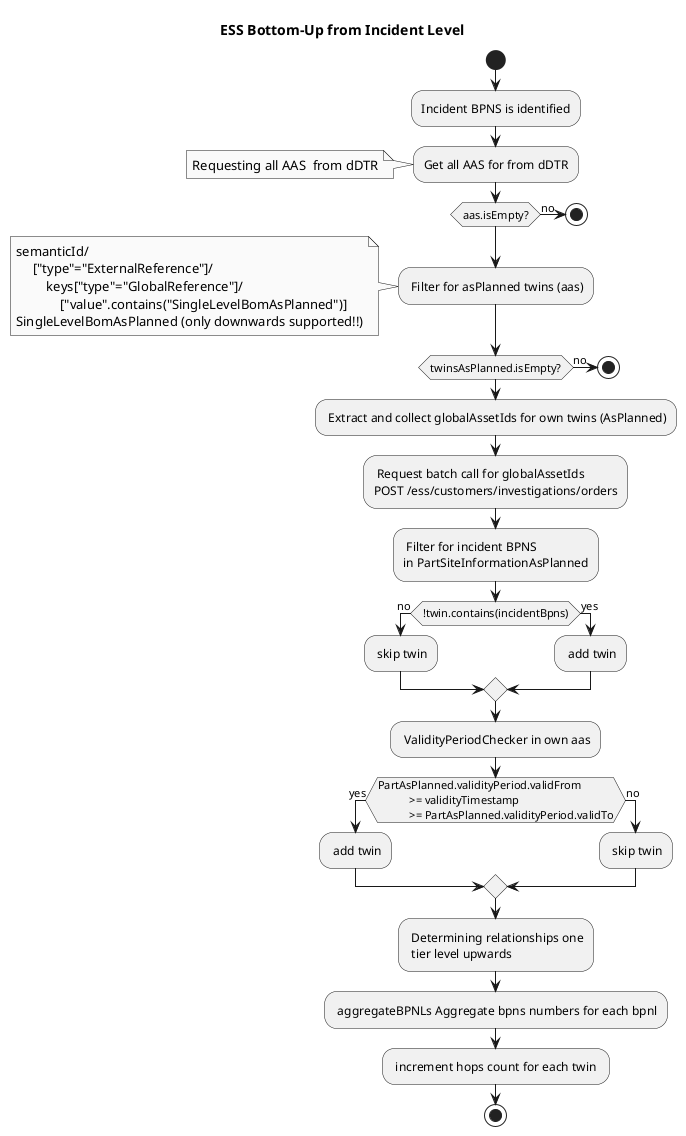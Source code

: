 @startuml
skinparam monochrome true
skinparam shadowing false
skinparam defaultFontName "Architects daughter"
title "ESS Bottom-Up from Incident Level"


| OEM  - IRS Incident Tier Level |
start
:Incident BPNS is identified;
:Get all AAS for from dDTR;
note left
   Requesting all AAS  from dDTR
end note
if(aas.isEmpty?) then (no)
    stop
endif

: Filter for asPlanned twins (aas);
note left
               semanticId/
                    ["type"="ExternalReference"]/
                        keys["type"="GlobalReference"]/
                            ["value".contains("SingleLevelBomAsPlanned")]
               SingleLevelBomAsPlanned (only downwards supported!!)
end note
if(twinsAsPlanned.isEmpty?) then (no)
    stop
endif

: Extract and collect globalAssetIds for own twins (AsPlanned);
: Request batch call for globalAssetIds
POST /ess/customers/investigations/orders;

: Filter for incident BPNS
in PartSiteInformationAsPlanned;

if(!twin.contains(incidentBpns)) then (no)
    : skip twin;
else (yes)
    : add twin;
endif

: ValidityPeriodChecker in own aas;
if(PartAsPlanned.validityPeriod.validFrom
           >= validityTimestamp
           >= PartAsPlanned.validityPeriod.validTo) then (yes)
    : add twin;
else (no)
    : skip twin;
endif


: Determining relationships one
 tier level upwards;

: aggregateBPNLs Aggregate bpns numbers for each bpnl;
: increment hops count for each twin ;
stop

@enduml